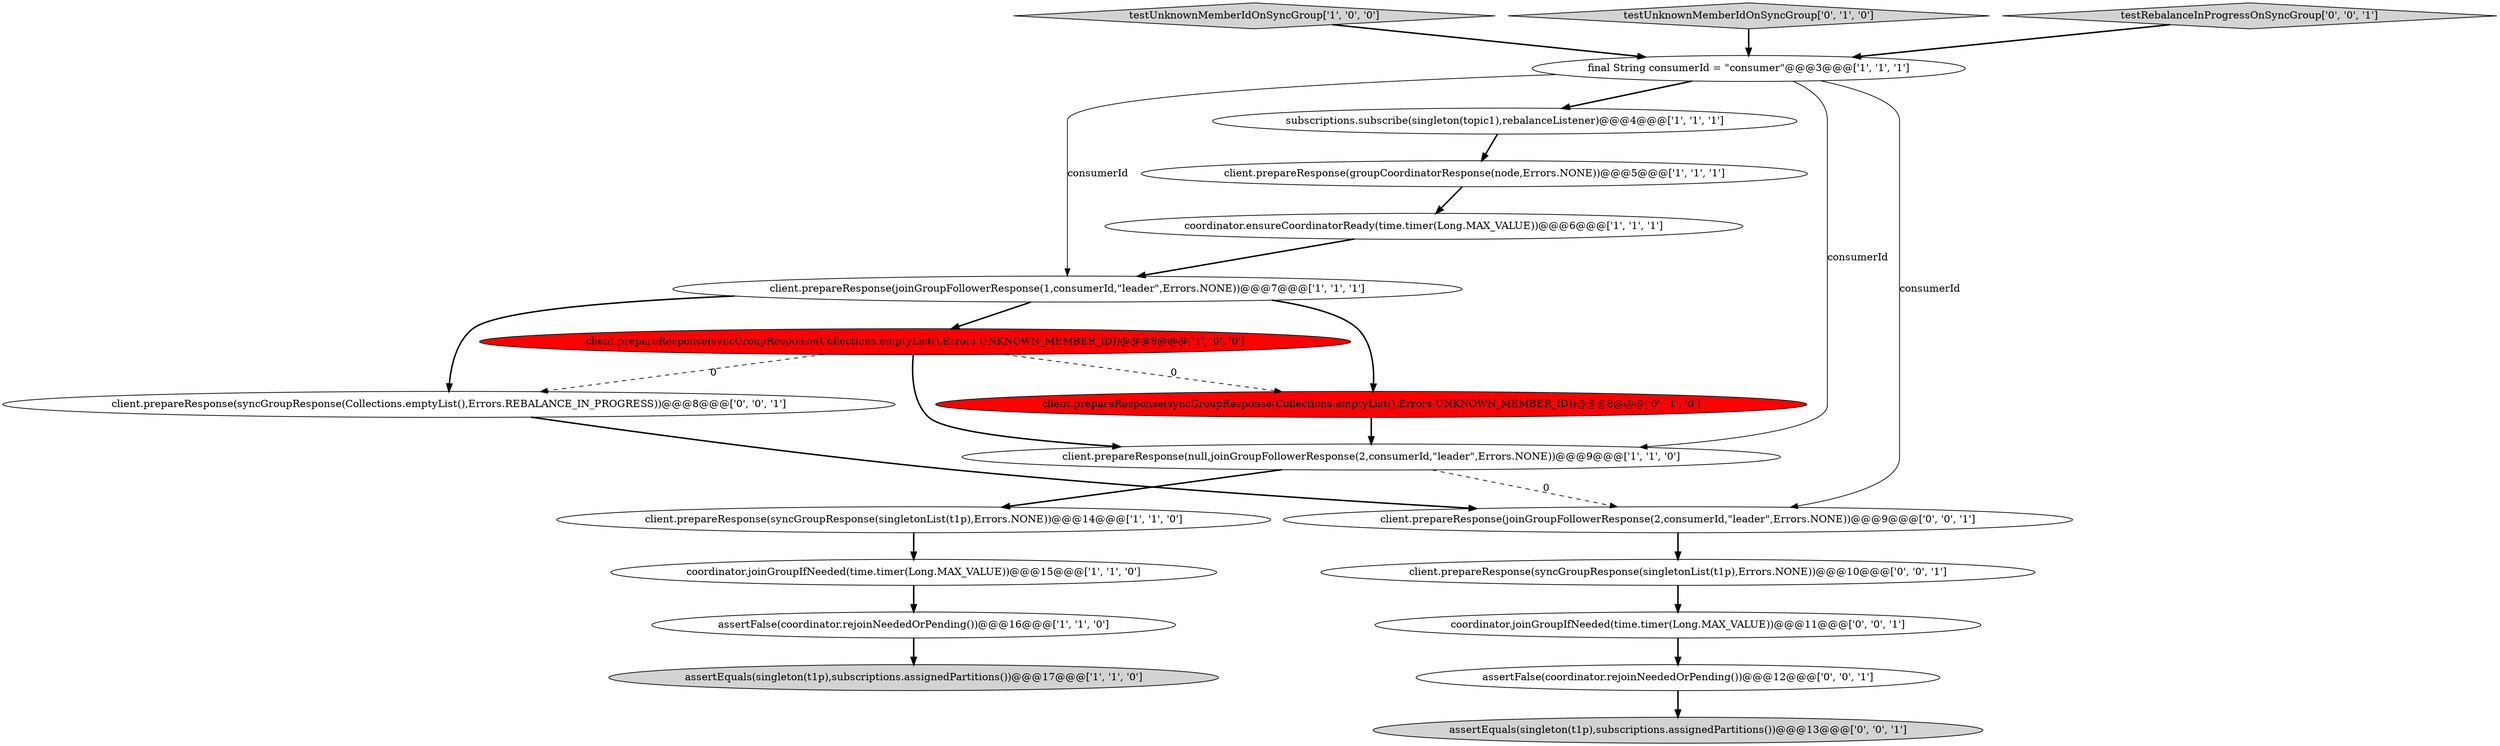 digraph {
4 [style = filled, label = "final String consumerId = \"consumer\"@@@3@@@['1', '1', '1']", fillcolor = white, shape = ellipse image = "AAA0AAABBB1BBB"];
10 [style = filled, label = "coordinator.joinGroupIfNeeded(time.timer(Long.MAX_VALUE))@@@15@@@['1', '1', '0']", fillcolor = white, shape = ellipse image = "AAA0AAABBB1BBB"];
18 [style = filled, label = "coordinator.joinGroupIfNeeded(time.timer(Long.MAX_VALUE))@@@11@@@['0', '0', '1']", fillcolor = white, shape = ellipse image = "AAA0AAABBB3BBB"];
6 [style = filled, label = "client.prepareResponse(joinGroupFollowerResponse(1,consumerId,\"leader\",Errors.NONE))@@@7@@@['1', '1', '1']", fillcolor = white, shape = ellipse image = "AAA0AAABBB1BBB"];
11 [style = filled, label = "coordinator.ensureCoordinatorReady(time.timer(Long.MAX_VALUE))@@@6@@@['1', '1', '1']", fillcolor = white, shape = ellipse image = "AAA0AAABBB1BBB"];
15 [style = filled, label = "assertEquals(singleton(t1p),subscriptions.assignedPartitions())@@@13@@@['0', '0', '1']", fillcolor = lightgray, shape = ellipse image = "AAA0AAABBB3BBB"];
8 [style = filled, label = "client.prepareResponse(syncGroupResponse(Collections.emptyList(),Errors.UNKNOWN_MEMBER_ID))@@@8@@@['1', '0', '0']", fillcolor = red, shape = ellipse image = "AAA1AAABBB1BBB"];
3 [style = filled, label = "client.prepareResponse(groupCoordinatorResponse(node,Errors.NONE))@@@5@@@['1', '1', '1']", fillcolor = white, shape = ellipse image = "AAA0AAABBB1BBB"];
14 [style = filled, label = "client.prepareResponse(joinGroupFollowerResponse(2,consumerId,\"leader\",Errors.NONE))@@@9@@@['0', '0', '1']", fillcolor = white, shape = ellipse image = "AAA0AAABBB3BBB"];
16 [style = filled, label = "client.prepareResponse(syncGroupResponse(Collections.emptyList(),Errors.REBALANCE_IN_PROGRESS))@@@8@@@['0', '0', '1']", fillcolor = white, shape = ellipse image = "AAA0AAABBB3BBB"];
7 [style = filled, label = "assertEquals(singleton(t1p),subscriptions.assignedPartitions())@@@17@@@['1', '1', '0']", fillcolor = lightgray, shape = ellipse image = "AAA0AAABBB1BBB"];
13 [style = filled, label = "client.prepareResponse(syncGroupResponse(Collections.emptyList(),Errors.UNKNOWN_MEMBER_ID))@@@8@@@['0', '1', '0']", fillcolor = red, shape = ellipse image = "AAA1AAABBB2BBB"];
1 [style = filled, label = "assertFalse(coordinator.rejoinNeededOrPending())@@@16@@@['1', '1', '0']", fillcolor = white, shape = ellipse image = "AAA0AAABBB1BBB"];
19 [style = filled, label = "assertFalse(coordinator.rejoinNeededOrPending())@@@12@@@['0', '0', '1']", fillcolor = white, shape = ellipse image = "AAA0AAABBB3BBB"];
5 [style = filled, label = "client.prepareResponse(null,joinGroupFollowerResponse(2,consumerId,\"leader\",Errors.NONE))@@@9@@@['1', '1', '0']", fillcolor = white, shape = ellipse image = "AAA0AAABBB1BBB"];
9 [style = filled, label = "client.prepareResponse(syncGroupResponse(singletonList(t1p),Errors.NONE))@@@14@@@['1', '1', '0']", fillcolor = white, shape = ellipse image = "AAA0AAABBB1BBB"];
0 [style = filled, label = "testUnknownMemberIdOnSyncGroup['1', '0', '0']", fillcolor = lightgray, shape = diamond image = "AAA0AAABBB1BBB"];
12 [style = filled, label = "testUnknownMemberIdOnSyncGroup['0', '1', '0']", fillcolor = lightgray, shape = diamond image = "AAA0AAABBB2BBB"];
17 [style = filled, label = "client.prepareResponse(syncGroupResponse(singletonList(t1p),Errors.NONE))@@@10@@@['0', '0', '1']", fillcolor = white, shape = ellipse image = "AAA0AAABBB3BBB"];
2 [style = filled, label = "subscriptions.subscribe(singleton(topic1),rebalanceListener)@@@4@@@['1', '1', '1']", fillcolor = white, shape = ellipse image = "AAA0AAABBB1BBB"];
20 [style = filled, label = "testRebalanceInProgressOnSyncGroup['0', '0', '1']", fillcolor = lightgray, shape = diamond image = "AAA0AAABBB3BBB"];
8->16 [style = dashed, label="0"];
5->14 [style = dashed, label="0"];
5->9 [style = bold, label=""];
2->3 [style = bold, label=""];
11->6 [style = bold, label=""];
3->11 [style = bold, label=""];
18->19 [style = bold, label=""];
14->17 [style = bold, label=""];
4->2 [style = bold, label=""];
4->6 [style = solid, label="consumerId"];
9->10 [style = bold, label=""];
1->7 [style = bold, label=""];
20->4 [style = bold, label=""];
8->13 [style = dashed, label="0"];
8->5 [style = bold, label=""];
12->4 [style = bold, label=""];
0->4 [style = bold, label=""];
6->16 [style = bold, label=""];
4->14 [style = solid, label="consumerId"];
6->13 [style = bold, label=""];
6->8 [style = bold, label=""];
13->5 [style = bold, label=""];
16->14 [style = bold, label=""];
4->5 [style = solid, label="consumerId"];
19->15 [style = bold, label=""];
10->1 [style = bold, label=""];
17->18 [style = bold, label=""];
}
